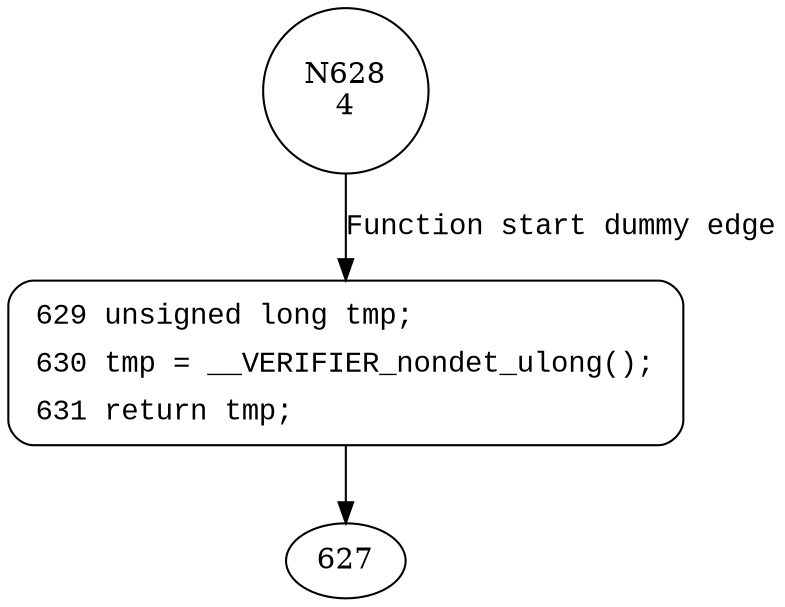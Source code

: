 digraph ldv_undef_ulong {
628 [shape="circle" label="N628\n4"]
629 [shape="circle" label="N629\n3"]
629 [style="filled,bold" penwidth="1" fillcolor="white" fontname="Courier New" shape="Mrecord" label=<<table border="0" cellborder="0" cellpadding="3" bgcolor="white"><tr><td align="right">629</td><td align="left">unsigned long tmp;</td></tr><tr><td align="right">630</td><td align="left">tmp = __VERIFIER_nondet_ulong();</td></tr><tr><td align="right">631</td><td align="left">return tmp;</td></tr></table>>]
629 -> 627[label=""]
628 -> 629 [label="Function start dummy edge" fontname="Courier New"]
}